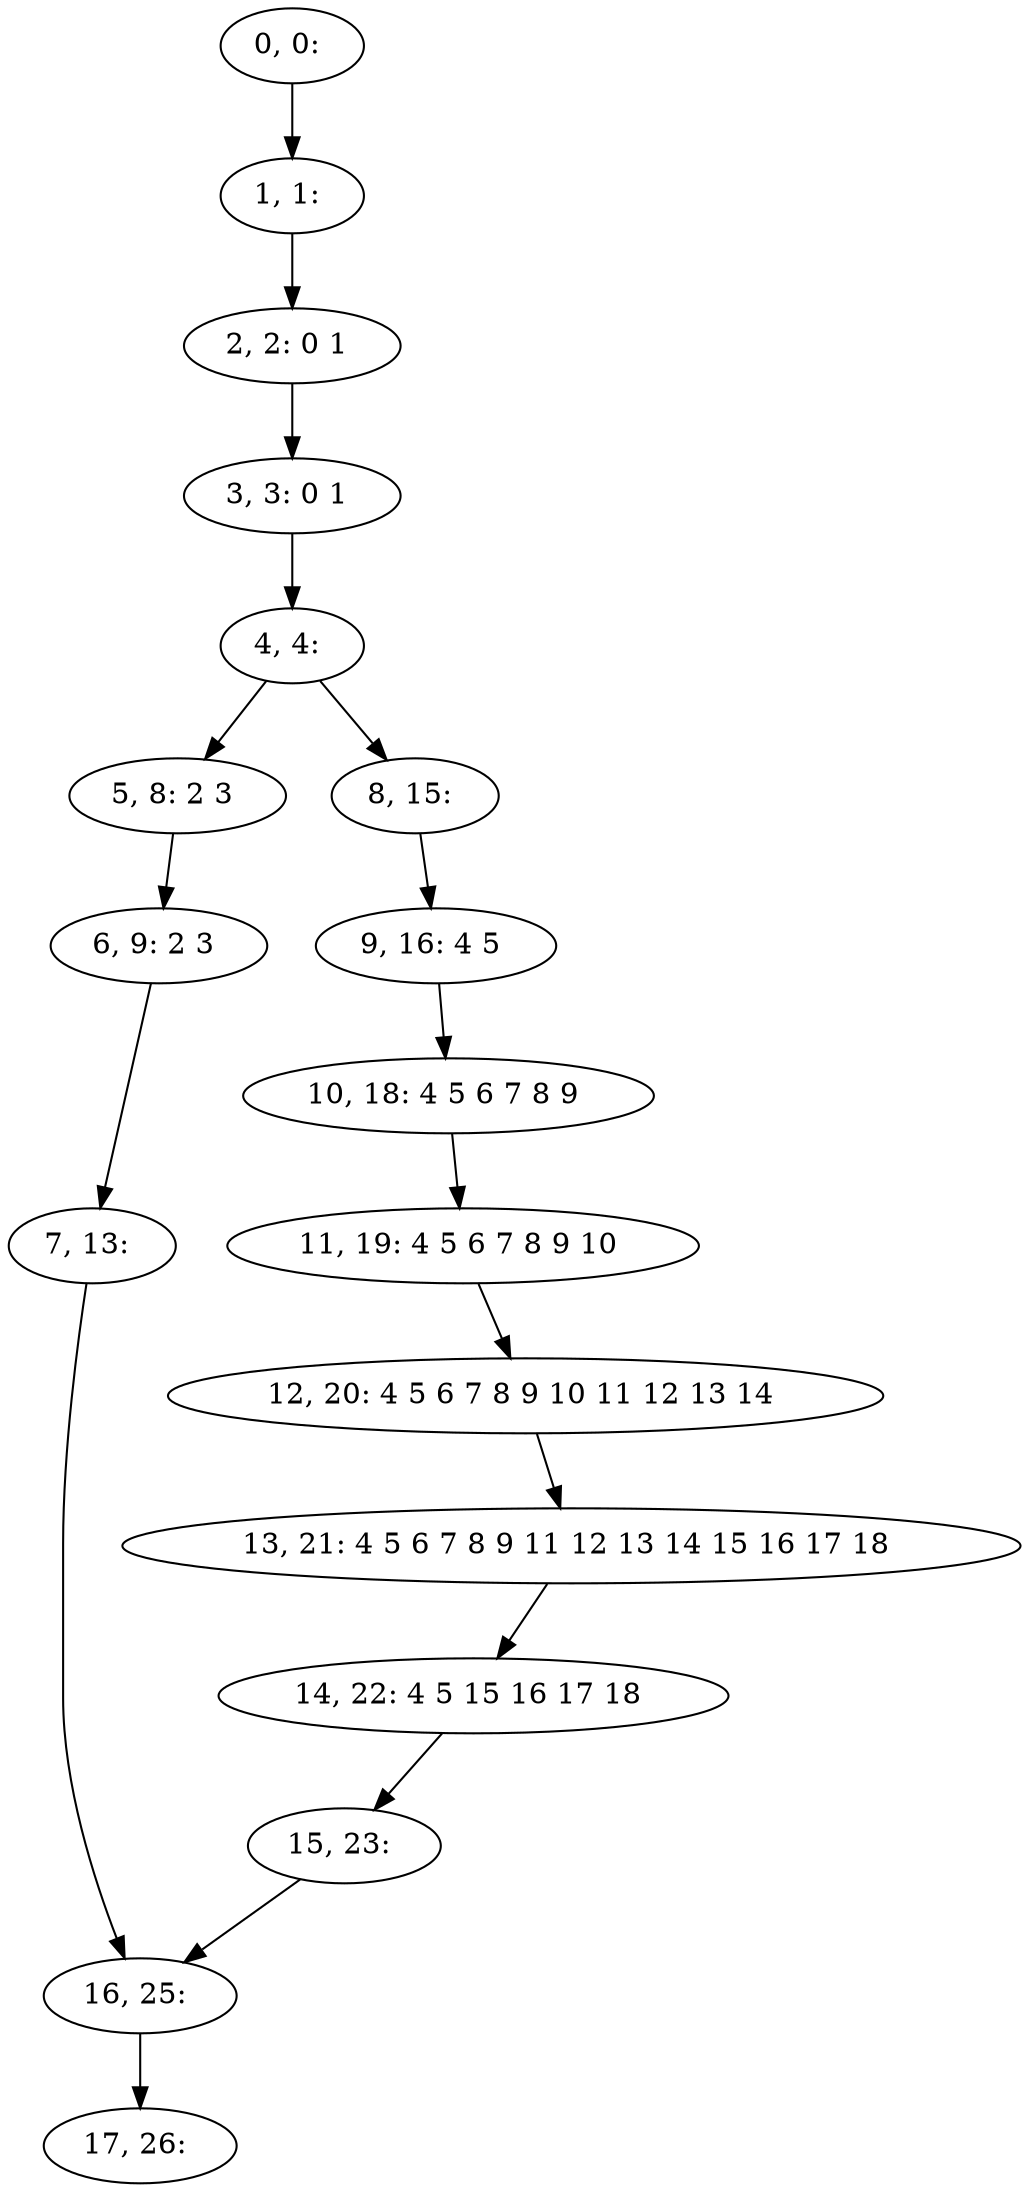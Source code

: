 digraph G {
0[label="0, 0: "];
1[label="1, 1: "];
2[label="2, 2: 0 1 "];
3[label="3, 3: 0 1 "];
4[label="4, 4: "];
5[label="5, 8: 2 3 "];
6[label="6, 9: 2 3 "];
7[label="7, 13: "];
8[label="8, 15: "];
9[label="9, 16: 4 5 "];
10[label="10, 18: 4 5 6 7 8 9 "];
11[label="11, 19: 4 5 6 7 8 9 10 "];
12[label="12, 20: 4 5 6 7 8 9 10 11 12 13 14 "];
13[label="13, 21: 4 5 6 7 8 9 11 12 13 14 15 16 17 18 "];
14[label="14, 22: 4 5 15 16 17 18 "];
15[label="15, 23: "];
16[label="16, 25: "];
17[label="17, 26: "];
0->1 ;
1->2 ;
2->3 ;
3->4 ;
4->5 ;
4->8 ;
5->6 ;
6->7 ;
7->16 ;
8->9 ;
9->10 ;
10->11 ;
11->12 ;
12->13 ;
13->14 ;
14->15 ;
15->16 ;
16->17 ;
}
